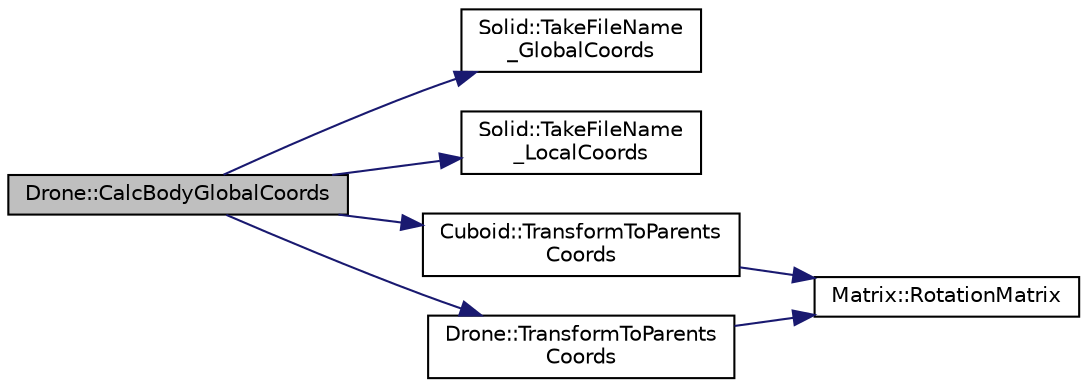 digraph "Drone::CalcBodyGlobalCoords"
{
 // LATEX_PDF_SIZE
  edge [fontname="Helvetica",fontsize="10",labelfontname="Helvetica",labelfontsize="10"];
  node [fontname="Helvetica",fontsize="10",shape=record];
  rankdir="LR";
  Node1 [label="Drone::CalcBodyGlobalCoords",height=0.2,width=0.4,color="black", fillcolor="grey75", style="filled", fontcolor="black",tooltip="Oblicz współrzędne globalne korpusu drona."];
  Node1 -> Node2 [color="midnightblue",fontsize="10",style="solid",fontname="Helvetica"];
  Node2 [label="Solid::TakeFileName\l_GlobalCoords",height=0.2,width=0.4,color="black", fillcolor="white", style="filled",URL="$class_solid.html#a1da25fa89b384857477bbf677ad9cbc1",tooltip="Zwracanie nazwy pliku zawierającego globalne współrzędne bryły."];
  Node1 -> Node3 [color="midnightblue",fontsize="10",style="solid",fontname="Helvetica"];
  Node3 [label="Solid::TakeFileName\l_LocalCoords",height=0.2,width=0.4,color="black", fillcolor="white", style="filled",URL="$class_solid.html#afbb5eab8defedf0c3e3e82536be454be",tooltip="Zwracanie nazwy pliku zawierającego lokalne współrzędne bryły."];
  Node1 -> Node4 [color="midnightblue",fontsize="10",style="solid",fontname="Helvetica"];
  Node4 [label="Cuboid::TransformToParents\lCoords",height=0.2,width=0.4,color="black", fillcolor="white", style="filled",URL="$class_cuboid.html#ab138e2cf81c35eb75fc1e59736e9bf68",tooltip="Przetłumacz współrzędne lokalne prostopadłościanu na współrzędne w układzie drona."];
  Node4 -> Node5 [color="midnightblue",fontsize="10",style="solid",fontname="Helvetica"];
  Node5 [label="Matrix::RotationMatrix",height=0.2,width=0.4,color="black", fillcolor="white", style="filled",URL="$class_matrix.html#a689c1d74df7855657ef8fcd9a09ae93b",tooltip="Obliczanie trójwymiarowej macierzy obrotu."];
  Node1 -> Node6 [color="midnightblue",fontsize="10",style="solid",fontname="Helvetica"];
  Node6 [label="Drone::TransformToParents\lCoords",height=0.2,width=0.4,color="black", fillcolor="white", style="filled",URL="$class_drone.html#a1314477f931465e926532b37b3460ccf",tooltip="Przetłumacz współrzędne lokalne drona na współrzędne globalne."];
  Node6 -> Node5 [color="midnightblue",fontsize="10",style="solid",fontname="Helvetica"];
}
